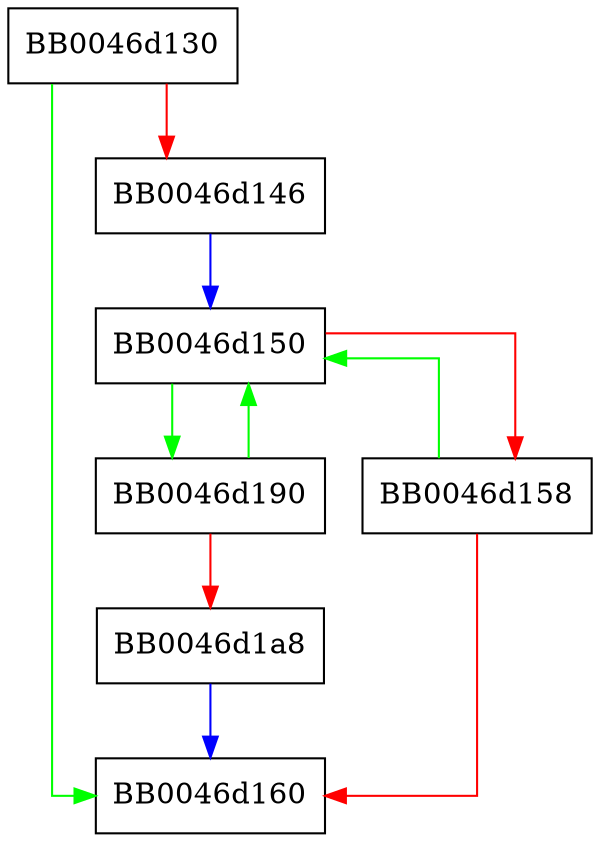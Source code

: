 digraph killall {
  node [shape="box"];
  graph [splines=ortho];
  BB0046d130 -> BB0046d160 [color="green"];
  BB0046d130 -> BB0046d146 [color="red"];
  BB0046d146 -> BB0046d150 [color="blue"];
  BB0046d150 -> BB0046d190 [color="green"];
  BB0046d150 -> BB0046d158 [color="red"];
  BB0046d158 -> BB0046d150 [color="green"];
  BB0046d158 -> BB0046d160 [color="red"];
  BB0046d190 -> BB0046d150 [color="green"];
  BB0046d190 -> BB0046d1a8 [color="red"];
  BB0046d1a8 -> BB0046d160 [color="blue"];
}